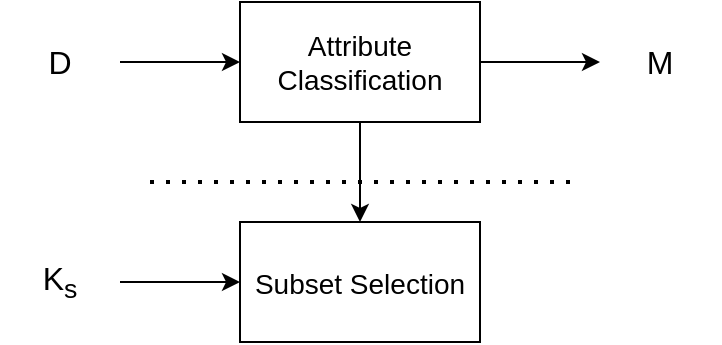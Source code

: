 <mxfile version="20.8.13" type="github">
  <diagram name="第 1 页" id="uVB4zvXaumi5qdr4Yra4">
    <mxGraphModel dx="1146" dy="766" grid="1" gridSize="10" guides="1" tooltips="1" connect="1" arrows="1" fold="1" page="1" pageScale="1" pageWidth="827" pageHeight="1169" math="0" shadow="0">
      <root>
        <mxCell id="0" />
        <mxCell id="1" parent="0" />
        <mxCell id="TRXT9HQxhYtgr1BYwbM0-1" value="" style="endArrow=none;dashed=1;html=1;dashPattern=1 3;strokeWidth=2;rounded=0;" edge="1" parent="1">
          <mxGeometry width="50" height="50" relative="1" as="geometry">
            <mxPoint x="95" y="270" as="sourcePoint" />
            <mxPoint x="305" y="270" as="targetPoint" />
          </mxGeometry>
        </mxCell>
        <mxCell id="TRXT9HQxhYtgr1BYwbM0-7" style="edgeStyle=orthogonalEdgeStyle;rounded=0;orthogonalLoop=1;jettySize=auto;html=1;exitX=1;exitY=0.5;exitDx=0;exitDy=0;fontSize=16;" edge="1" parent="1" source="TRXT9HQxhYtgr1BYwbM0-2" target="TRXT9HQxhYtgr1BYwbM0-6">
          <mxGeometry relative="1" as="geometry" />
        </mxCell>
        <mxCell id="TRXT9HQxhYtgr1BYwbM0-9" style="edgeStyle=orthogonalEdgeStyle;rounded=0;orthogonalLoop=1;jettySize=auto;html=1;exitX=0.5;exitY=1;exitDx=0;exitDy=0;fontSize=14;" edge="1" parent="1" source="TRXT9HQxhYtgr1BYwbM0-2" target="TRXT9HQxhYtgr1BYwbM0-8">
          <mxGeometry relative="1" as="geometry" />
        </mxCell>
        <mxCell id="TRXT9HQxhYtgr1BYwbM0-2" value="&lt;font style=&quot;font-size: 14px;&quot;&gt;Attribute Classification&lt;/font&gt;" style="rounded=0;whiteSpace=wrap;html=1;" vertex="1" parent="1">
          <mxGeometry x="140" y="180" width="120" height="60" as="geometry" />
        </mxCell>
        <mxCell id="TRXT9HQxhYtgr1BYwbM0-5" style="edgeStyle=orthogonalEdgeStyle;rounded=0;orthogonalLoop=1;jettySize=auto;html=1;exitX=1;exitY=0.5;exitDx=0;exitDy=0;entryX=0;entryY=0.5;entryDx=0;entryDy=0;fontSize=16;" edge="1" parent="1" source="TRXT9HQxhYtgr1BYwbM0-3" target="TRXT9HQxhYtgr1BYwbM0-2">
          <mxGeometry relative="1" as="geometry" />
        </mxCell>
        <mxCell id="TRXT9HQxhYtgr1BYwbM0-3" value="&lt;font style=&quot;font-size: 16px;&quot;&gt;D&lt;/font&gt;" style="text;html=1;strokeColor=none;fillColor=none;align=center;verticalAlign=middle;whiteSpace=wrap;rounded=0;" vertex="1" parent="1">
          <mxGeometry x="20" y="195" width="60" height="30" as="geometry" />
        </mxCell>
        <mxCell id="TRXT9HQxhYtgr1BYwbM0-6" value="&lt;font style=&quot;font-size: 16px;&quot;&gt;M&lt;/font&gt;" style="text;html=1;strokeColor=none;fillColor=none;align=center;verticalAlign=middle;whiteSpace=wrap;rounded=0;" vertex="1" parent="1">
          <mxGeometry x="320" y="195" width="60" height="30" as="geometry" />
        </mxCell>
        <mxCell id="TRXT9HQxhYtgr1BYwbM0-8" value="&lt;font style=&quot;font-size: 14px;&quot;&gt;Subset Selection&lt;/font&gt;" style="rounded=0;whiteSpace=wrap;html=1;fontSize=16;" vertex="1" parent="1">
          <mxGeometry x="140" y="290" width="120" height="60" as="geometry" />
        </mxCell>
        <mxCell id="TRXT9HQxhYtgr1BYwbM0-12" style="edgeStyle=orthogonalEdgeStyle;rounded=0;orthogonalLoop=1;jettySize=auto;html=1;exitX=1;exitY=0.5;exitDx=0;exitDy=0;entryX=0;entryY=0.5;entryDx=0;entryDy=0;fontSize=14;" edge="1" parent="1" source="TRXT9HQxhYtgr1BYwbM0-11" target="TRXT9HQxhYtgr1BYwbM0-8">
          <mxGeometry relative="1" as="geometry" />
        </mxCell>
        <mxCell id="TRXT9HQxhYtgr1BYwbM0-11" value="&lt;font style=&quot;font-size: 16px;&quot;&gt;K&lt;sub&gt;s&lt;/sub&gt;&lt;/font&gt;" style="text;html=1;strokeColor=none;fillColor=none;align=center;verticalAlign=middle;whiteSpace=wrap;rounded=0;" vertex="1" parent="1">
          <mxGeometry x="20" y="305" width="60" height="30" as="geometry" />
        </mxCell>
      </root>
    </mxGraphModel>
  </diagram>
</mxfile>
